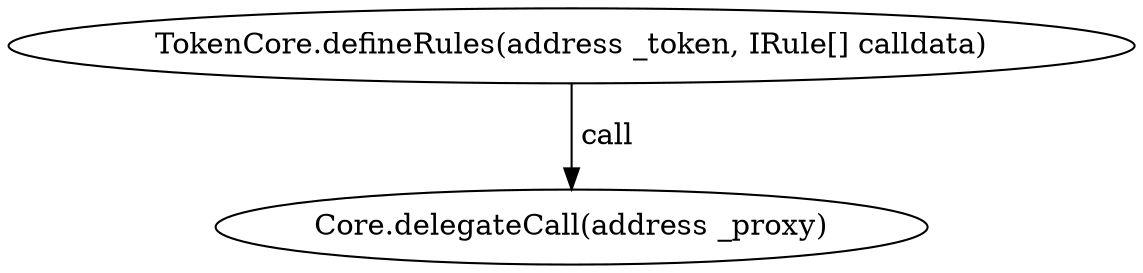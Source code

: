 digraph "" {
	graph [bb="0,0,464.51,124.8"];
	node [label="\N"];
	"TokenCore.defineRules(address _token, IRule[] calldata)"	 [height=0.5,
		pos="232.25,106.8",
		width=6.4515];
	"Core.delegateCall(address _proxy)"	 [height=0.5,
		pos="232.25,18",
		width=4.0457];
	"TokenCore.defineRules(address _token, IRule[] calldata)" -> "Core.delegateCall(address _proxy)" [key=call,
	label=" call",
	lp="244.11,62.4",
	pos="e,232.25,36.072 232.25,88.401 232.25,76.295 232.25,60.208 232.25,46.467"];
}
digraph "" {
	graph [bb="0,0,464.51,124.8"];
	node [label="\N"];
	"TokenCore.defineRules(address _token, IRule[] calldata)"	 [height=0.5,
		pos="232.25,106.8",
		width=6.4515];
	"Core.delegateCall(address _proxy)"	 [height=0.5,
		pos="232.25,18",
		width=4.0457];
	"TokenCore.defineRules(address _token, IRule[] calldata)" -> "Core.delegateCall(address _proxy)" [key=call,
	label=" call",
	lp="244.11,62.4",
	pos="e,232.25,36.072 232.25,88.401 232.25,76.295 232.25,60.208 232.25,46.467"];
}
digraph "" {
	graph [bb="0,0,464.51,124.8"];
	node [label="\N"];
	"TokenCore.defineRules(address _token, IRule[] calldata)"	 [height=0.5,
		pos="232.25,106.8",
		width=6.4515];
	"Core.delegateCall(address _proxy)"	 [height=0.5,
		pos="232.25,18",
		width=4.0457];
	"TokenCore.defineRules(address _token, IRule[] calldata)" -> "Core.delegateCall(address _proxy)" [key=call,
	label=" call",
	lp="244.11,62.4",
	pos="e,232.25,36.072 232.25,88.401 232.25,76.295 232.25,60.208 232.25,46.467"];
}
digraph "" {
	graph [bb="0,0,464.51,124.8"];
	node [label="\N"];
	"TokenCore.defineRules(address _token, IRule[] calldata)"	 [height=0.5,
		pos="232.25,106.8",
		width=6.4515];
	"Core.delegateCall(address _proxy)"	 [height=0.5,
		pos="232.25,18",
		width=4.0457];
	"TokenCore.defineRules(address _token, IRule[] calldata)" -> "Core.delegateCall(address _proxy)" [key=call,
	label=" call",
	lp="244.11,62.4",
	pos="e,232.25,36.072 232.25,88.401 232.25,76.295 232.25,60.208 232.25,46.467"];
}
digraph "" {
	graph [bb="0,0,464.51,124.8"];
	node [label="\N"];
	"TokenCore.defineRules(address _token, IRule[] calldata)"	 [height=0.5,
		pos="232.25,106.8",
		width=6.4515];
	"Core.delegateCall(address _proxy)"	 [height=0.5,
		pos="232.25,18",
		width=4.0457];
	"TokenCore.defineRules(address _token, IRule[] calldata)" -> "Core.delegateCall(address _proxy)" [key=call,
	label=" call",
	lp="244.11,62.4",
	pos="e,232.25,36.072 232.25,88.401 232.25,76.295 232.25,60.208 232.25,46.467"];
}

